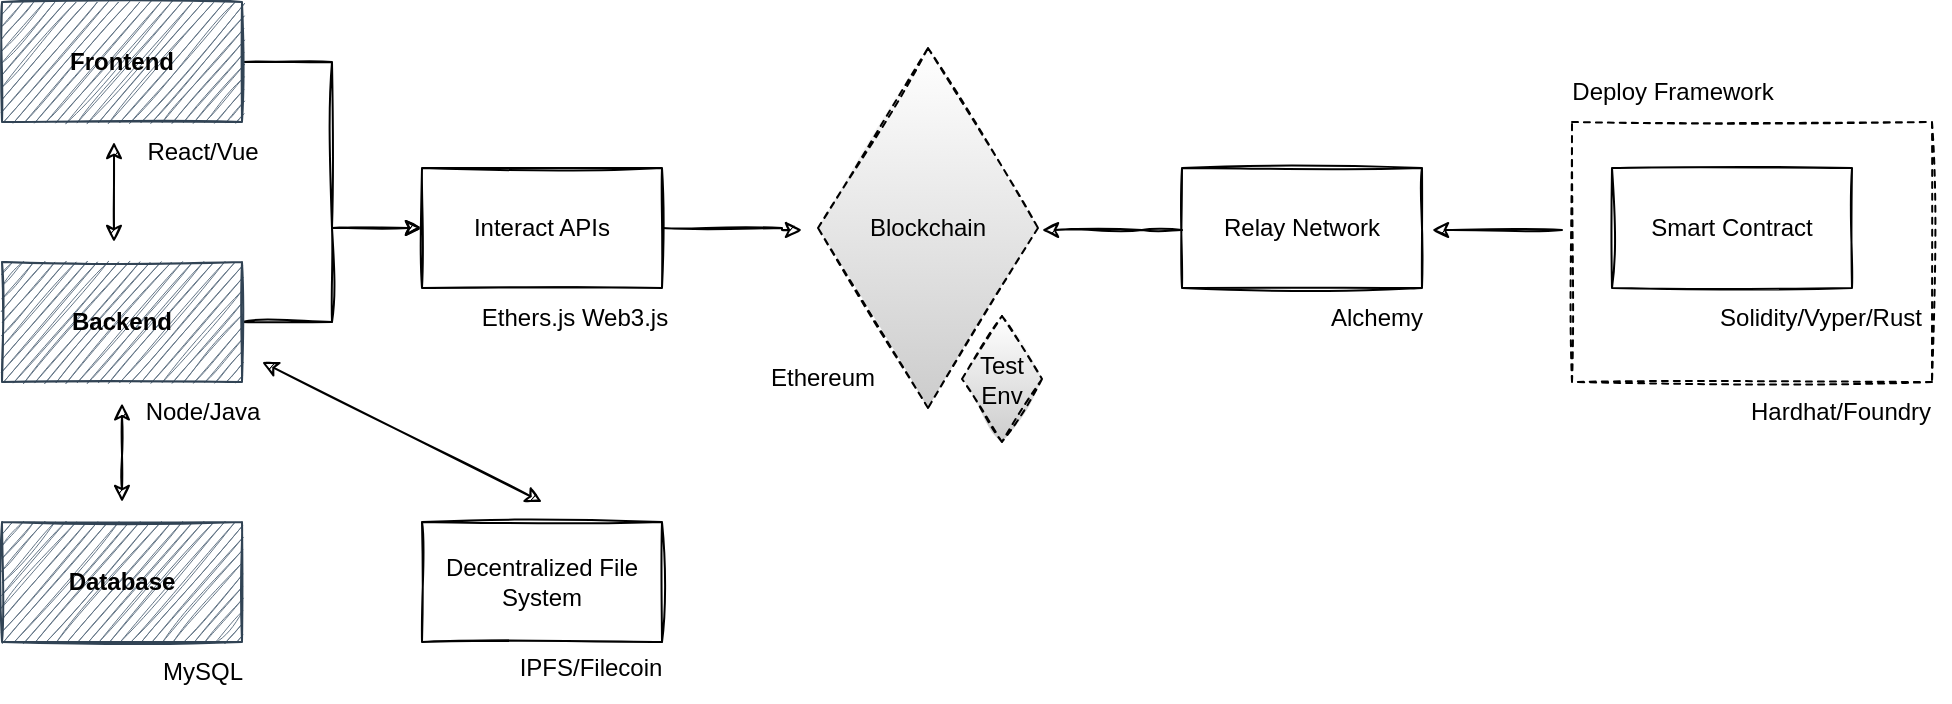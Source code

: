 <mxfile version="20.3.0" type="device"><diagram id="whdR0EjhrVvSz4rh9YMy" name="第 1 页"><mxGraphModel dx="1072" dy="716" grid="1" gridSize="10" guides="1" tooltips="1" connect="1" arrows="1" fold="1" page="1" pageScale="1" pageWidth="827" pageHeight="1169" math="0" shadow="0"><root><mxCell id="0"/><mxCell id="1" parent="0"/><mxCell id="41qKbRcmgnTt6UiBNlcD-38" style="edgeStyle=orthogonalEdgeStyle;rounded=0;sketch=1;orthogonalLoop=1;jettySize=auto;html=1;" parent="1" edge="1"><mxGeometry relative="1" as="geometry"><mxPoint x="815" y="234" as="targetPoint"/><mxPoint x="880" y="234" as="sourcePoint"/></mxGeometry></mxCell><mxCell id="41qKbRcmgnTt6UiBNlcD-12" value="Smart Contract" style="rounded=0;whiteSpace=wrap;html=1;sketch=1;dashed=1;" parent="1" vertex="1"><mxGeometry x="885" y="180" width="180" height="130" as="geometry"/></mxCell><mxCell id="41qKbRcmgnTt6UiBNlcD-33" style="edgeStyle=orthogonalEdgeStyle;rounded=0;sketch=1;orthogonalLoop=1;jettySize=auto;html=1;entryX=0;entryY=0.5;entryDx=0;entryDy=0;" parent="1" source="41qKbRcmgnTt6UiBNlcD-1" target="41qKbRcmgnTt6UiBNlcD-26" edge="1"><mxGeometry relative="1" as="geometry"/></mxCell><mxCell id="41qKbRcmgnTt6UiBNlcD-1" value="&lt;b&gt;&lt;font color=&quot;#000000&quot;&gt;Frontend&lt;/font&gt;&lt;/b&gt;" style="rounded=0;whiteSpace=wrap;html=1;sketch=1;fillColor=#647687;strokeColor=#314354;fontColor=#ffffff;" parent="1" vertex="1"><mxGeometry x="100" y="120" width="120" height="60" as="geometry"/></mxCell><mxCell id="41qKbRcmgnTt6UiBNlcD-34" style="edgeStyle=orthogonalEdgeStyle;rounded=0;sketch=1;orthogonalLoop=1;jettySize=auto;html=1;entryX=0;entryY=0.5;entryDx=0;entryDy=0;" parent="1" source="41qKbRcmgnTt6UiBNlcD-2" target="41qKbRcmgnTt6UiBNlcD-26" edge="1"><mxGeometry relative="1" as="geometry"/></mxCell><mxCell id="41qKbRcmgnTt6UiBNlcD-2" value="&lt;font color=&quot;#000000&quot;&gt;&lt;b&gt;Backend&lt;/b&gt;&lt;/font&gt;" style="rounded=0;whiteSpace=wrap;html=1;sketch=1;fillColor=#647687;fontColor=#ffffff;strokeColor=#314354;" parent="1" vertex="1"><mxGeometry x="100" y="250" width="120" height="60" as="geometry"/></mxCell><mxCell id="41qKbRcmgnTt6UiBNlcD-3" value="&lt;font color=&quot;#000000&quot;&gt;&lt;b&gt;Database&lt;/b&gt;&lt;/font&gt;" style="rounded=0;whiteSpace=wrap;html=1;sketch=1;fillColor=#647687;fontColor=#ffffff;strokeColor=#314354;" parent="1" vertex="1"><mxGeometry x="100" y="380" width="120" height="60" as="geometry"/></mxCell><mxCell id="41qKbRcmgnTt6UiBNlcD-4" value="React/Vue" style="text;html=1;align=center;verticalAlign=middle;resizable=0;points=[];autosize=1;strokeColor=none;fillColor=none;" parent="1" vertex="1"><mxGeometry x="160" y="180" width="80" height="30" as="geometry"/></mxCell><mxCell id="41qKbRcmgnTt6UiBNlcD-5" value="Node/Java" style="text;html=1;align=center;verticalAlign=middle;resizable=0;points=[];autosize=1;strokeColor=none;fillColor=none;" parent="1" vertex="1"><mxGeometry x="160" y="310" width="80" height="30" as="geometry"/></mxCell><mxCell id="41qKbRcmgnTt6UiBNlcD-6" value="MySQL" style="text;html=1;align=center;verticalAlign=middle;resizable=0;points=[];autosize=1;strokeColor=none;fillColor=none;" parent="1" vertex="1"><mxGeometry x="170" y="440" width="60" height="30" as="geometry"/></mxCell><mxCell id="41qKbRcmgnTt6UiBNlcD-8" value="Ethereum" style="text;html=1;align=center;verticalAlign=middle;resizable=0;points=[];autosize=1;strokeColor=none;fillColor=none;" parent="1" vertex="1"><mxGeometry x="470" y="293" width="80" height="30" as="geometry"/></mxCell><mxCell id="41qKbRcmgnTt6UiBNlcD-36" style="edgeStyle=orthogonalEdgeStyle;rounded=0;sketch=1;orthogonalLoop=1;jettySize=auto;html=1;" parent="1" source="41qKbRcmgnTt6UiBNlcD-9" edge="1"><mxGeometry relative="1" as="geometry"><mxPoint x="620" y="234" as="targetPoint"/><Array as="points"><mxPoint x="670" y="234"/><mxPoint x="670" y="234"/></Array></mxGeometry></mxCell><mxCell id="41qKbRcmgnTt6UiBNlcD-9" value="Relay Network" style="rounded=0;whiteSpace=wrap;html=1;sketch=1;" parent="1" vertex="1"><mxGeometry x="690" y="203" width="120" height="60" as="geometry"/></mxCell><mxCell id="41qKbRcmgnTt6UiBNlcD-10" value="Smart Contract" style="rounded=0;whiteSpace=wrap;html=1;sketch=1;" parent="1" vertex="1"><mxGeometry x="905" y="203" width="120" height="60" as="geometry"/></mxCell><mxCell id="41qKbRcmgnTt6UiBNlcD-11" value="Solidity/Vyper/Rust" style="text;html=1;align=center;verticalAlign=middle;resizable=0;points=[];autosize=1;strokeColor=none;fillColor=none;" parent="1" vertex="1"><mxGeometry x="949" y="263" width="120" height="30" as="geometry"/></mxCell><mxCell id="41qKbRcmgnTt6UiBNlcD-13" value="Deploy Framework" style="text;html=1;align=center;verticalAlign=middle;resizable=0;points=[];autosize=1;strokeColor=none;fillColor=none;" parent="1" vertex="1"><mxGeometry x="875" y="150" width="120" height="30" as="geometry"/></mxCell><mxCell id="41qKbRcmgnTt6UiBNlcD-14" value="Hardhat/Foundry" style="text;html=1;align=center;verticalAlign=middle;resizable=0;points=[];autosize=1;strokeColor=none;fillColor=none;" parent="1" vertex="1"><mxGeometry x="964" y="310" width="110" height="30" as="geometry"/></mxCell><mxCell id="41qKbRcmgnTt6UiBNlcD-19" value="" style="endArrow=classic;startArrow=classic;html=1;rounded=0;sketch=1;" parent="1" edge="1"><mxGeometry width="50" height="50" relative="1" as="geometry"><mxPoint x="156" y="240" as="sourcePoint"/><mxPoint x="156" y="190" as="targetPoint"/></mxGeometry></mxCell><mxCell id="41qKbRcmgnTt6UiBNlcD-20" value="" style="endArrow=classic;startArrow=classic;html=1;rounded=0;sketch=1;entryX=-0.051;entryY=0.555;entryDx=0;entryDy=0;entryPerimeter=0;" parent="1" edge="1"><mxGeometry width="50" height="50" relative="1" as="geometry"><mxPoint x="160" y="370" as="sourcePoint"/><mxPoint x="160.0" y="320.65" as="targetPoint"/></mxGeometry></mxCell><mxCell id="41qKbRcmgnTt6UiBNlcD-23" value="Decentralized File System" style="rounded=0;whiteSpace=wrap;html=1;sketch=1;" parent="1" vertex="1"><mxGeometry x="310" y="380" width="120" height="60" as="geometry"/></mxCell><mxCell id="41qKbRcmgnTt6UiBNlcD-24" value="" style="endArrow=classic;startArrow=classic;html=1;rounded=0;sketch=1;" parent="1" edge="1"><mxGeometry width="50" height="50" relative="1" as="geometry"><mxPoint x="370" y="370" as="sourcePoint"/><mxPoint x="230" y="300" as="targetPoint"/></mxGeometry></mxCell><mxCell id="41qKbRcmgnTt6UiBNlcD-25" value="IPFS/Filecoin" style="text;html=1;align=center;verticalAlign=middle;resizable=0;points=[];autosize=1;strokeColor=none;fillColor=none;" parent="1" vertex="1"><mxGeometry x="349" y="438" width="90" height="30" as="geometry"/></mxCell><mxCell id="41qKbRcmgnTt6UiBNlcD-35" style="edgeStyle=orthogonalEdgeStyle;rounded=0;sketch=1;orthogonalLoop=1;jettySize=auto;html=1;entryX=0;entryY=0.5;entryDx=0;entryDy=0;" parent="1" source="41qKbRcmgnTt6UiBNlcD-26" edge="1"><mxGeometry relative="1" as="geometry"><mxPoint x="500" y="234" as="targetPoint"/><Array as="points"><mxPoint x="490" y="233"/></Array></mxGeometry></mxCell><mxCell id="41qKbRcmgnTt6UiBNlcD-26" value="Interact APIs" style="rounded=0;whiteSpace=wrap;html=1;sketch=1;" parent="1" vertex="1"><mxGeometry x="310" y="203" width="120" height="60" as="geometry"/></mxCell><mxCell id="41qKbRcmgnTt6UiBNlcD-27" value="Ethers.js Web3.js" style="text;html=1;align=center;verticalAlign=middle;resizable=0;points=[];autosize=1;strokeColor=none;fillColor=none;" parent="1" vertex="1"><mxGeometry x="326" y="263" width="120" height="30" as="geometry"/></mxCell><mxCell id="41qKbRcmgnTt6UiBNlcD-40" value="Blockchain" style="rhombus;whiteSpace=wrap;html=1;dashed=1;sketch=1;fillColor=#FFFFFF;fillStyle=auto;gradientColor=#CCCCCC;" parent="1" vertex="1"><mxGeometry x="508" y="143" width="110" height="180" as="geometry"/></mxCell><mxCell id="QJUY4FVr45kZPtXayYxv-1" value="Test Env" style="rhombus;whiteSpace=wrap;html=1;dashed=1;sketch=1;fillColor=#FFFFFF;fillStyle=auto;gradientColor=#CCCCCC;" vertex="1" parent="1"><mxGeometry x="580" y="277" width="40" height="63" as="geometry"/></mxCell><mxCell id="QJUY4FVr45kZPtXayYxv-2" value="Alchemy" style="text;html=1;align=center;verticalAlign=middle;resizable=0;points=[];autosize=1;strokeColor=none;fillColor=none;" vertex="1" parent="1"><mxGeometry x="752" y="263" width="70" height="30" as="geometry"/></mxCell></root></mxGraphModel></diagram></mxfile>